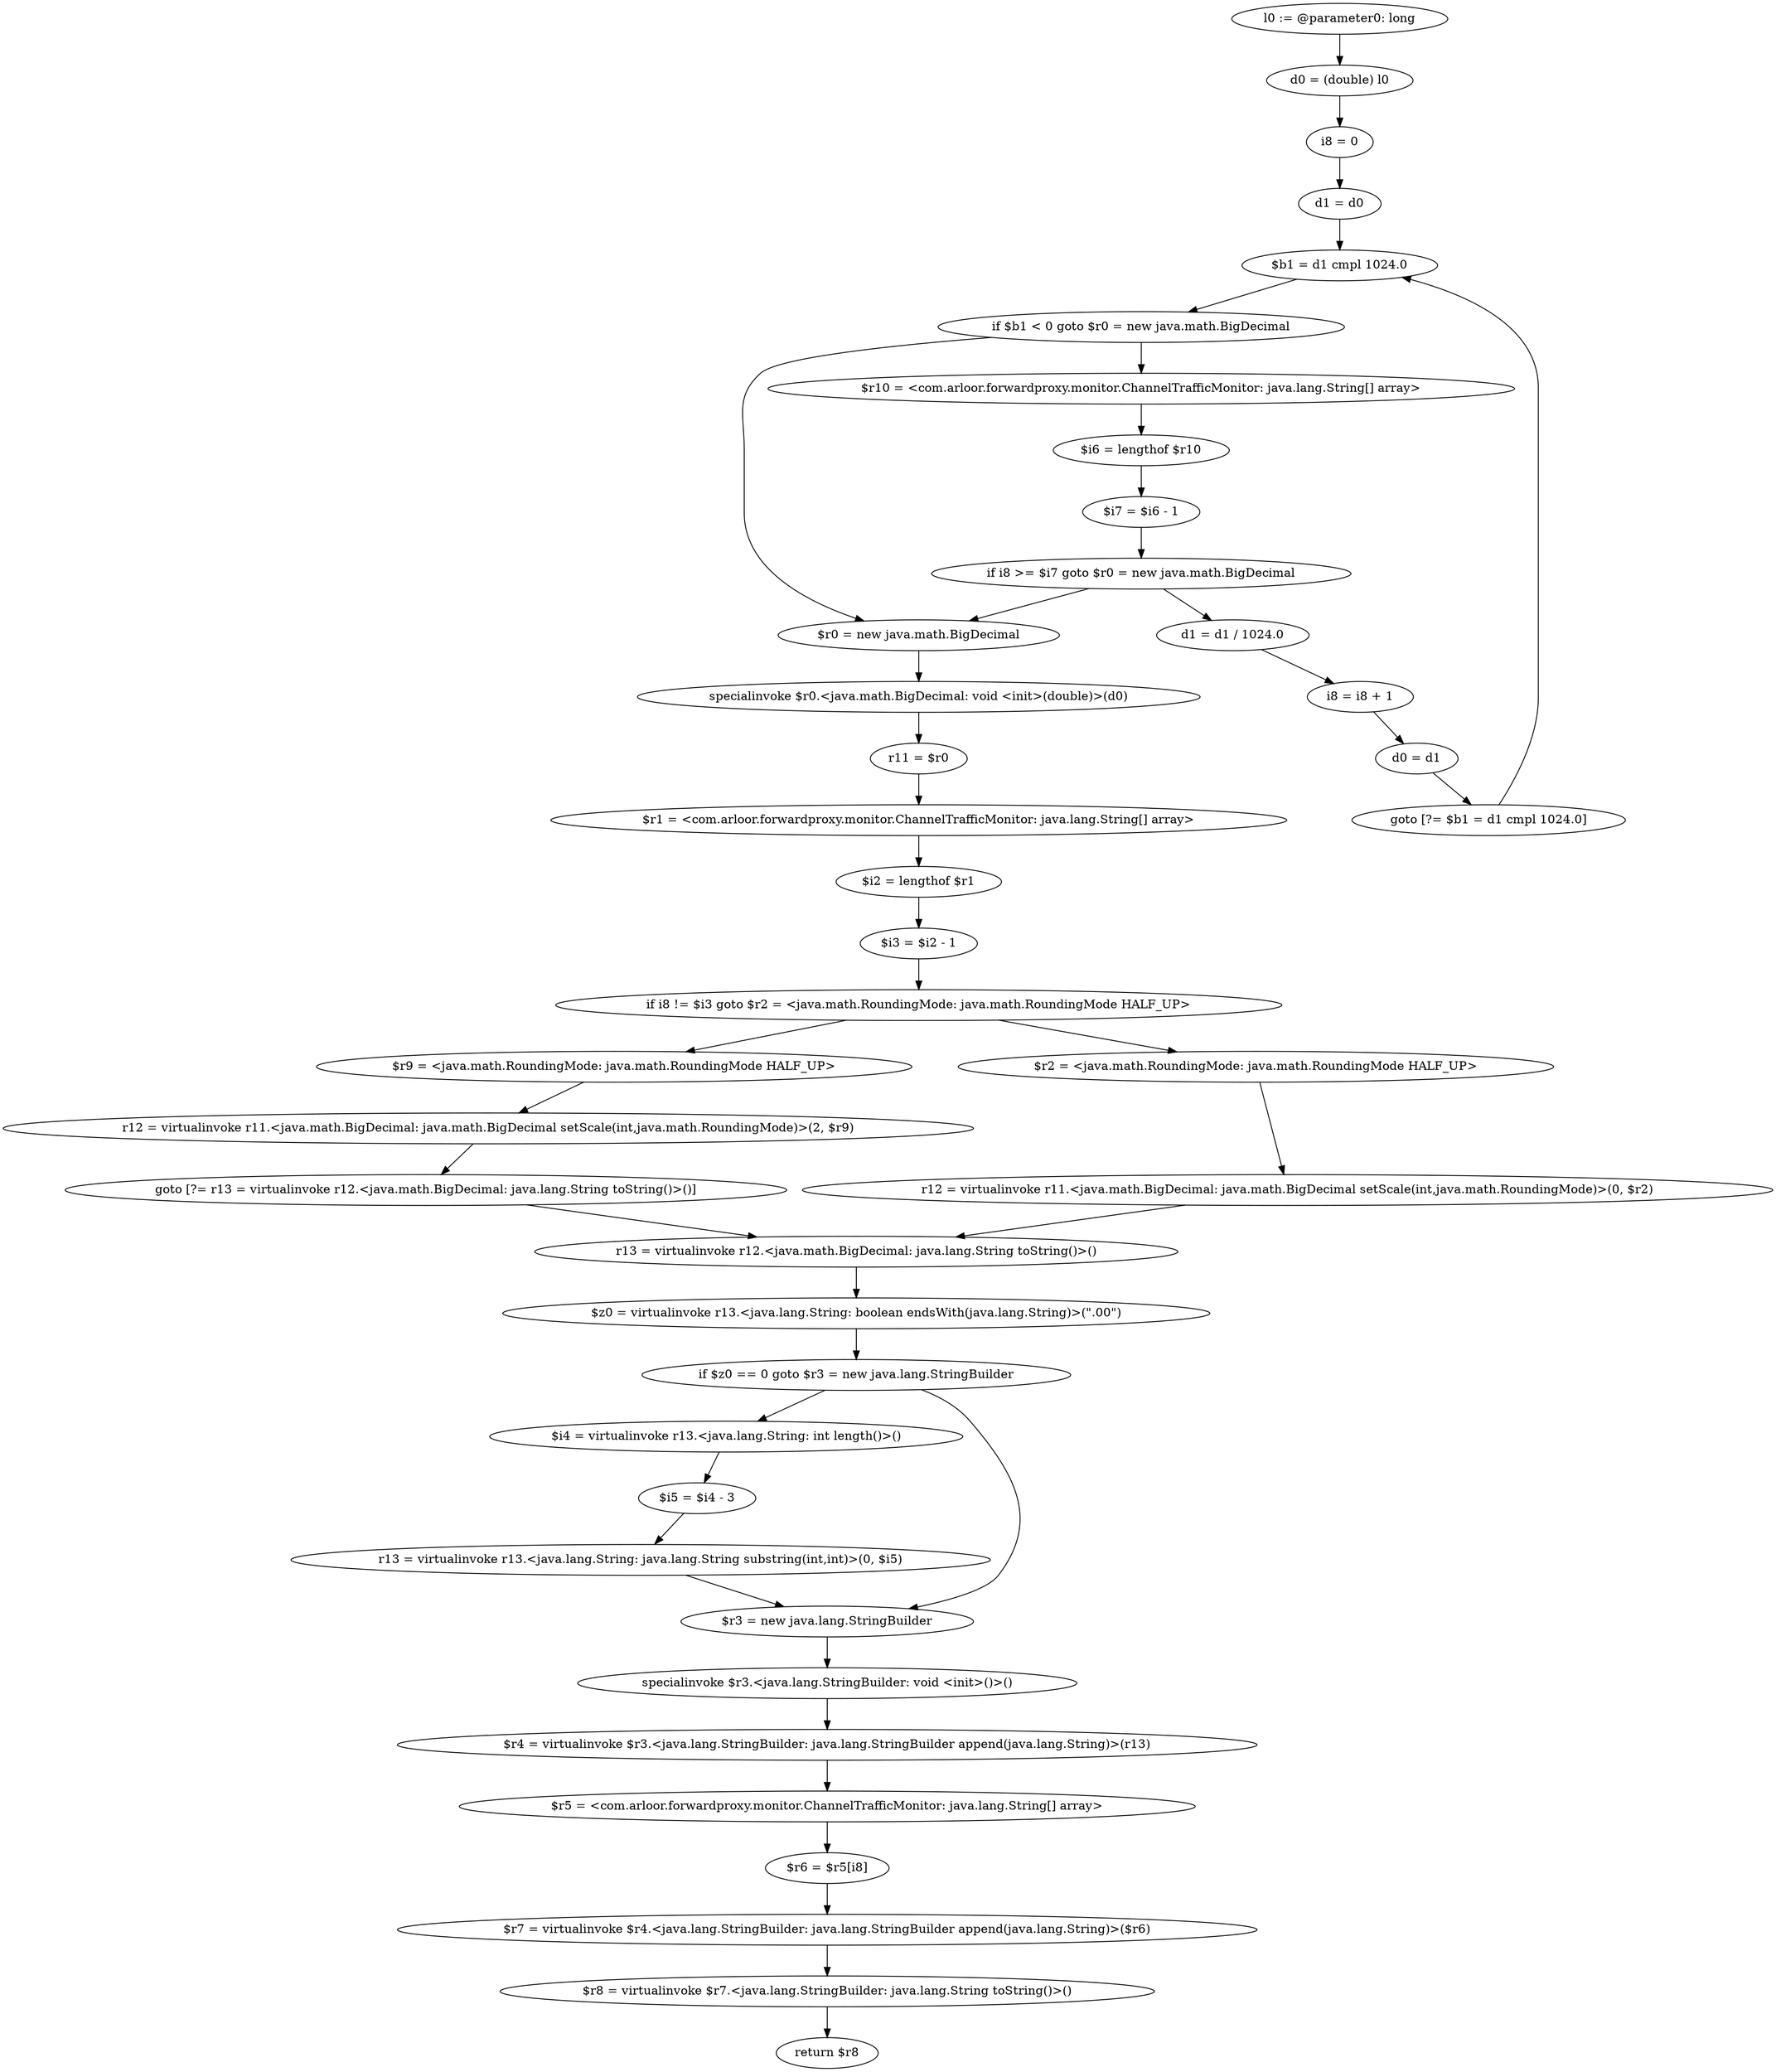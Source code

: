 digraph "unitGraph" {
    "l0 := @parameter0: long"
    "d0 = (double) l0"
    "i8 = 0"
    "d1 = d0"
    "$b1 = d1 cmpl 1024.0"
    "if $b1 < 0 goto $r0 = new java.math.BigDecimal"
    "$r10 = <com.arloor.forwardproxy.monitor.ChannelTrafficMonitor: java.lang.String[] array>"
    "$i6 = lengthof $r10"
    "$i7 = $i6 - 1"
    "if i8 >= $i7 goto $r0 = new java.math.BigDecimal"
    "d1 = d1 / 1024.0"
    "i8 = i8 + 1"
    "d0 = d1"
    "goto [?= $b1 = d1 cmpl 1024.0]"
    "$r0 = new java.math.BigDecimal"
    "specialinvoke $r0.<java.math.BigDecimal: void <init>(double)>(d0)"
    "r11 = $r0"
    "$r1 = <com.arloor.forwardproxy.monitor.ChannelTrafficMonitor: java.lang.String[] array>"
    "$i2 = lengthof $r1"
    "$i3 = $i2 - 1"
    "if i8 != $i3 goto $r2 = <java.math.RoundingMode: java.math.RoundingMode HALF_UP>"
    "$r9 = <java.math.RoundingMode: java.math.RoundingMode HALF_UP>"
    "r12 = virtualinvoke r11.<java.math.BigDecimal: java.math.BigDecimal setScale(int,java.math.RoundingMode)>(2, $r9)"
    "goto [?= r13 = virtualinvoke r12.<java.math.BigDecimal: java.lang.String toString()>()]"
    "$r2 = <java.math.RoundingMode: java.math.RoundingMode HALF_UP>"
    "r12 = virtualinvoke r11.<java.math.BigDecimal: java.math.BigDecimal setScale(int,java.math.RoundingMode)>(0, $r2)"
    "r13 = virtualinvoke r12.<java.math.BigDecimal: java.lang.String toString()>()"
    "$z0 = virtualinvoke r13.<java.lang.String: boolean endsWith(java.lang.String)>(\".00\")"
    "if $z0 == 0 goto $r3 = new java.lang.StringBuilder"
    "$i4 = virtualinvoke r13.<java.lang.String: int length()>()"
    "$i5 = $i4 - 3"
    "r13 = virtualinvoke r13.<java.lang.String: java.lang.String substring(int,int)>(0, $i5)"
    "$r3 = new java.lang.StringBuilder"
    "specialinvoke $r3.<java.lang.StringBuilder: void <init>()>()"
    "$r4 = virtualinvoke $r3.<java.lang.StringBuilder: java.lang.StringBuilder append(java.lang.String)>(r13)"
    "$r5 = <com.arloor.forwardproxy.monitor.ChannelTrafficMonitor: java.lang.String[] array>"
    "$r6 = $r5[i8]"
    "$r7 = virtualinvoke $r4.<java.lang.StringBuilder: java.lang.StringBuilder append(java.lang.String)>($r6)"
    "$r8 = virtualinvoke $r7.<java.lang.StringBuilder: java.lang.String toString()>()"
    "return $r8"
    "l0 := @parameter0: long"->"d0 = (double) l0";
    "d0 = (double) l0"->"i8 = 0";
    "i8 = 0"->"d1 = d0";
    "d1 = d0"->"$b1 = d1 cmpl 1024.0";
    "$b1 = d1 cmpl 1024.0"->"if $b1 < 0 goto $r0 = new java.math.BigDecimal";
    "if $b1 < 0 goto $r0 = new java.math.BigDecimal"->"$r10 = <com.arloor.forwardproxy.monitor.ChannelTrafficMonitor: java.lang.String[] array>";
    "if $b1 < 0 goto $r0 = new java.math.BigDecimal"->"$r0 = new java.math.BigDecimal";
    "$r10 = <com.arloor.forwardproxy.monitor.ChannelTrafficMonitor: java.lang.String[] array>"->"$i6 = lengthof $r10";
    "$i6 = lengthof $r10"->"$i7 = $i6 - 1";
    "$i7 = $i6 - 1"->"if i8 >= $i7 goto $r0 = new java.math.BigDecimal";
    "if i8 >= $i7 goto $r0 = new java.math.BigDecimal"->"d1 = d1 / 1024.0";
    "if i8 >= $i7 goto $r0 = new java.math.BigDecimal"->"$r0 = new java.math.BigDecimal";
    "d1 = d1 / 1024.0"->"i8 = i8 + 1";
    "i8 = i8 + 1"->"d0 = d1";
    "d0 = d1"->"goto [?= $b1 = d1 cmpl 1024.0]";
    "goto [?= $b1 = d1 cmpl 1024.0]"->"$b1 = d1 cmpl 1024.0";
    "$r0 = new java.math.BigDecimal"->"specialinvoke $r0.<java.math.BigDecimal: void <init>(double)>(d0)";
    "specialinvoke $r0.<java.math.BigDecimal: void <init>(double)>(d0)"->"r11 = $r0";
    "r11 = $r0"->"$r1 = <com.arloor.forwardproxy.monitor.ChannelTrafficMonitor: java.lang.String[] array>";
    "$r1 = <com.arloor.forwardproxy.monitor.ChannelTrafficMonitor: java.lang.String[] array>"->"$i2 = lengthof $r1";
    "$i2 = lengthof $r1"->"$i3 = $i2 - 1";
    "$i3 = $i2 - 1"->"if i8 != $i3 goto $r2 = <java.math.RoundingMode: java.math.RoundingMode HALF_UP>";
    "if i8 != $i3 goto $r2 = <java.math.RoundingMode: java.math.RoundingMode HALF_UP>"->"$r9 = <java.math.RoundingMode: java.math.RoundingMode HALF_UP>";
    "if i8 != $i3 goto $r2 = <java.math.RoundingMode: java.math.RoundingMode HALF_UP>"->"$r2 = <java.math.RoundingMode: java.math.RoundingMode HALF_UP>";
    "$r9 = <java.math.RoundingMode: java.math.RoundingMode HALF_UP>"->"r12 = virtualinvoke r11.<java.math.BigDecimal: java.math.BigDecimal setScale(int,java.math.RoundingMode)>(2, $r9)";
    "r12 = virtualinvoke r11.<java.math.BigDecimal: java.math.BigDecimal setScale(int,java.math.RoundingMode)>(2, $r9)"->"goto [?= r13 = virtualinvoke r12.<java.math.BigDecimal: java.lang.String toString()>()]";
    "goto [?= r13 = virtualinvoke r12.<java.math.BigDecimal: java.lang.String toString()>()]"->"r13 = virtualinvoke r12.<java.math.BigDecimal: java.lang.String toString()>()";
    "$r2 = <java.math.RoundingMode: java.math.RoundingMode HALF_UP>"->"r12 = virtualinvoke r11.<java.math.BigDecimal: java.math.BigDecimal setScale(int,java.math.RoundingMode)>(0, $r2)";
    "r12 = virtualinvoke r11.<java.math.BigDecimal: java.math.BigDecimal setScale(int,java.math.RoundingMode)>(0, $r2)"->"r13 = virtualinvoke r12.<java.math.BigDecimal: java.lang.String toString()>()";
    "r13 = virtualinvoke r12.<java.math.BigDecimal: java.lang.String toString()>()"->"$z0 = virtualinvoke r13.<java.lang.String: boolean endsWith(java.lang.String)>(\".00\")";
    "$z0 = virtualinvoke r13.<java.lang.String: boolean endsWith(java.lang.String)>(\".00\")"->"if $z0 == 0 goto $r3 = new java.lang.StringBuilder";
    "if $z0 == 0 goto $r3 = new java.lang.StringBuilder"->"$i4 = virtualinvoke r13.<java.lang.String: int length()>()";
    "if $z0 == 0 goto $r3 = new java.lang.StringBuilder"->"$r3 = new java.lang.StringBuilder";
    "$i4 = virtualinvoke r13.<java.lang.String: int length()>()"->"$i5 = $i4 - 3";
    "$i5 = $i4 - 3"->"r13 = virtualinvoke r13.<java.lang.String: java.lang.String substring(int,int)>(0, $i5)";
    "r13 = virtualinvoke r13.<java.lang.String: java.lang.String substring(int,int)>(0, $i5)"->"$r3 = new java.lang.StringBuilder";
    "$r3 = new java.lang.StringBuilder"->"specialinvoke $r3.<java.lang.StringBuilder: void <init>()>()";
    "specialinvoke $r3.<java.lang.StringBuilder: void <init>()>()"->"$r4 = virtualinvoke $r3.<java.lang.StringBuilder: java.lang.StringBuilder append(java.lang.String)>(r13)";
    "$r4 = virtualinvoke $r3.<java.lang.StringBuilder: java.lang.StringBuilder append(java.lang.String)>(r13)"->"$r5 = <com.arloor.forwardproxy.monitor.ChannelTrafficMonitor: java.lang.String[] array>";
    "$r5 = <com.arloor.forwardproxy.monitor.ChannelTrafficMonitor: java.lang.String[] array>"->"$r6 = $r5[i8]";
    "$r6 = $r5[i8]"->"$r7 = virtualinvoke $r4.<java.lang.StringBuilder: java.lang.StringBuilder append(java.lang.String)>($r6)";
    "$r7 = virtualinvoke $r4.<java.lang.StringBuilder: java.lang.StringBuilder append(java.lang.String)>($r6)"->"$r8 = virtualinvoke $r7.<java.lang.StringBuilder: java.lang.String toString()>()";
    "$r8 = virtualinvoke $r7.<java.lang.StringBuilder: java.lang.String toString()>()"->"return $r8";
}
